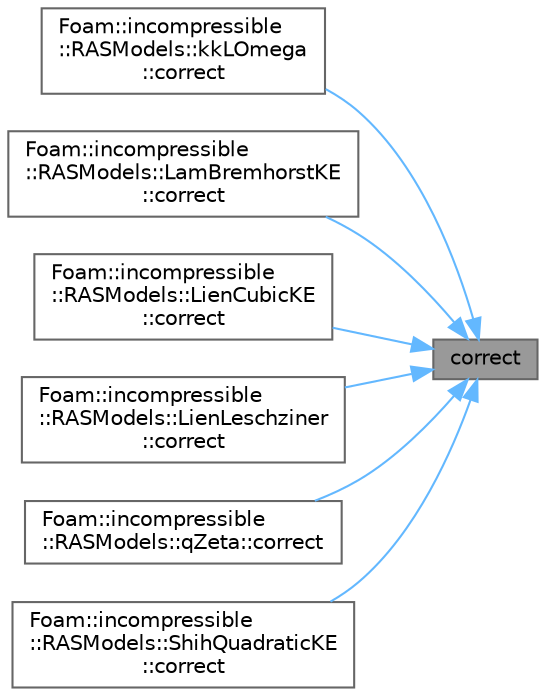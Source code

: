digraph "correct"
{
 // LATEX_PDF_SIZE
  bgcolor="transparent";
  edge [fontname=Helvetica,fontsize=10,labelfontname=Helvetica,labelfontsize=10];
  node [fontname=Helvetica,fontsize=10,shape=box,height=0.2,width=0.4];
  rankdir="RL";
  Node1 [id="Node000001",label="correct",height=0.2,width=0.4,color="gray40", fillcolor="grey60", style="filled", fontcolor="black",tooltip=" "];
  Node1 -> Node2 [id="edge1_Node000001_Node000002",dir="back",color="steelblue1",style="solid",tooltip=" "];
  Node2 [id="Node000002",label="Foam::incompressible\l::RASModels::kkLOmega\l::correct",height=0.2,width=0.4,color="grey40", fillcolor="white", style="filled",URL="$classFoam_1_1incompressible_1_1RASModels_1_1kkLOmega.html#a3ae44b28050c3aa494c1d8e18cf618c1",tooltip=" "];
  Node1 -> Node3 [id="edge2_Node000001_Node000003",dir="back",color="steelblue1",style="solid",tooltip=" "];
  Node3 [id="Node000003",label="Foam::incompressible\l::RASModels::LamBremhorstKE\l::correct",height=0.2,width=0.4,color="grey40", fillcolor="white", style="filled",URL="$classFoam_1_1incompressible_1_1RASModels_1_1LamBremhorstKE.html#a3ae44b28050c3aa494c1d8e18cf618c1",tooltip=" "];
  Node1 -> Node4 [id="edge3_Node000001_Node000004",dir="back",color="steelblue1",style="solid",tooltip=" "];
  Node4 [id="Node000004",label="Foam::incompressible\l::RASModels::LienCubicKE\l::correct",height=0.2,width=0.4,color="grey40", fillcolor="white", style="filled",URL="$classFoam_1_1incompressible_1_1RASModels_1_1LienCubicKE.html#a3ae44b28050c3aa494c1d8e18cf618c1",tooltip=" "];
  Node1 -> Node5 [id="edge4_Node000001_Node000005",dir="back",color="steelblue1",style="solid",tooltip=" "];
  Node5 [id="Node000005",label="Foam::incompressible\l::RASModels::LienLeschziner\l::correct",height=0.2,width=0.4,color="grey40", fillcolor="white", style="filled",URL="$classFoam_1_1incompressible_1_1RASModels_1_1LienLeschziner.html#a3ae44b28050c3aa494c1d8e18cf618c1",tooltip=" "];
  Node1 -> Node6 [id="edge5_Node000001_Node000006",dir="back",color="steelblue1",style="solid",tooltip=" "];
  Node6 [id="Node000006",label="Foam::incompressible\l::RASModels::qZeta::correct",height=0.2,width=0.4,color="grey40", fillcolor="white", style="filled",URL="$classFoam_1_1incompressible_1_1RASModels_1_1qZeta.html#a3ae44b28050c3aa494c1d8e18cf618c1",tooltip=" "];
  Node1 -> Node7 [id="edge6_Node000001_Node000007",dir="back",color="steelblue1",style="solid",tooltip=" "];
  Node7 [id="Node000007",label="Foam::incompressible\l::RASModels::ShihQuadraticKE\l::correct",height=0.2,width=0.4,color="grey40", fillcolor="white", style="filled",URL="$classFoam_1_1incompressible_1_1RASModels_1_1ShihQuadraticKE.html#a3ae44b28050c3aa494c1d8e18cf618c1",tooltip=" "];
}
